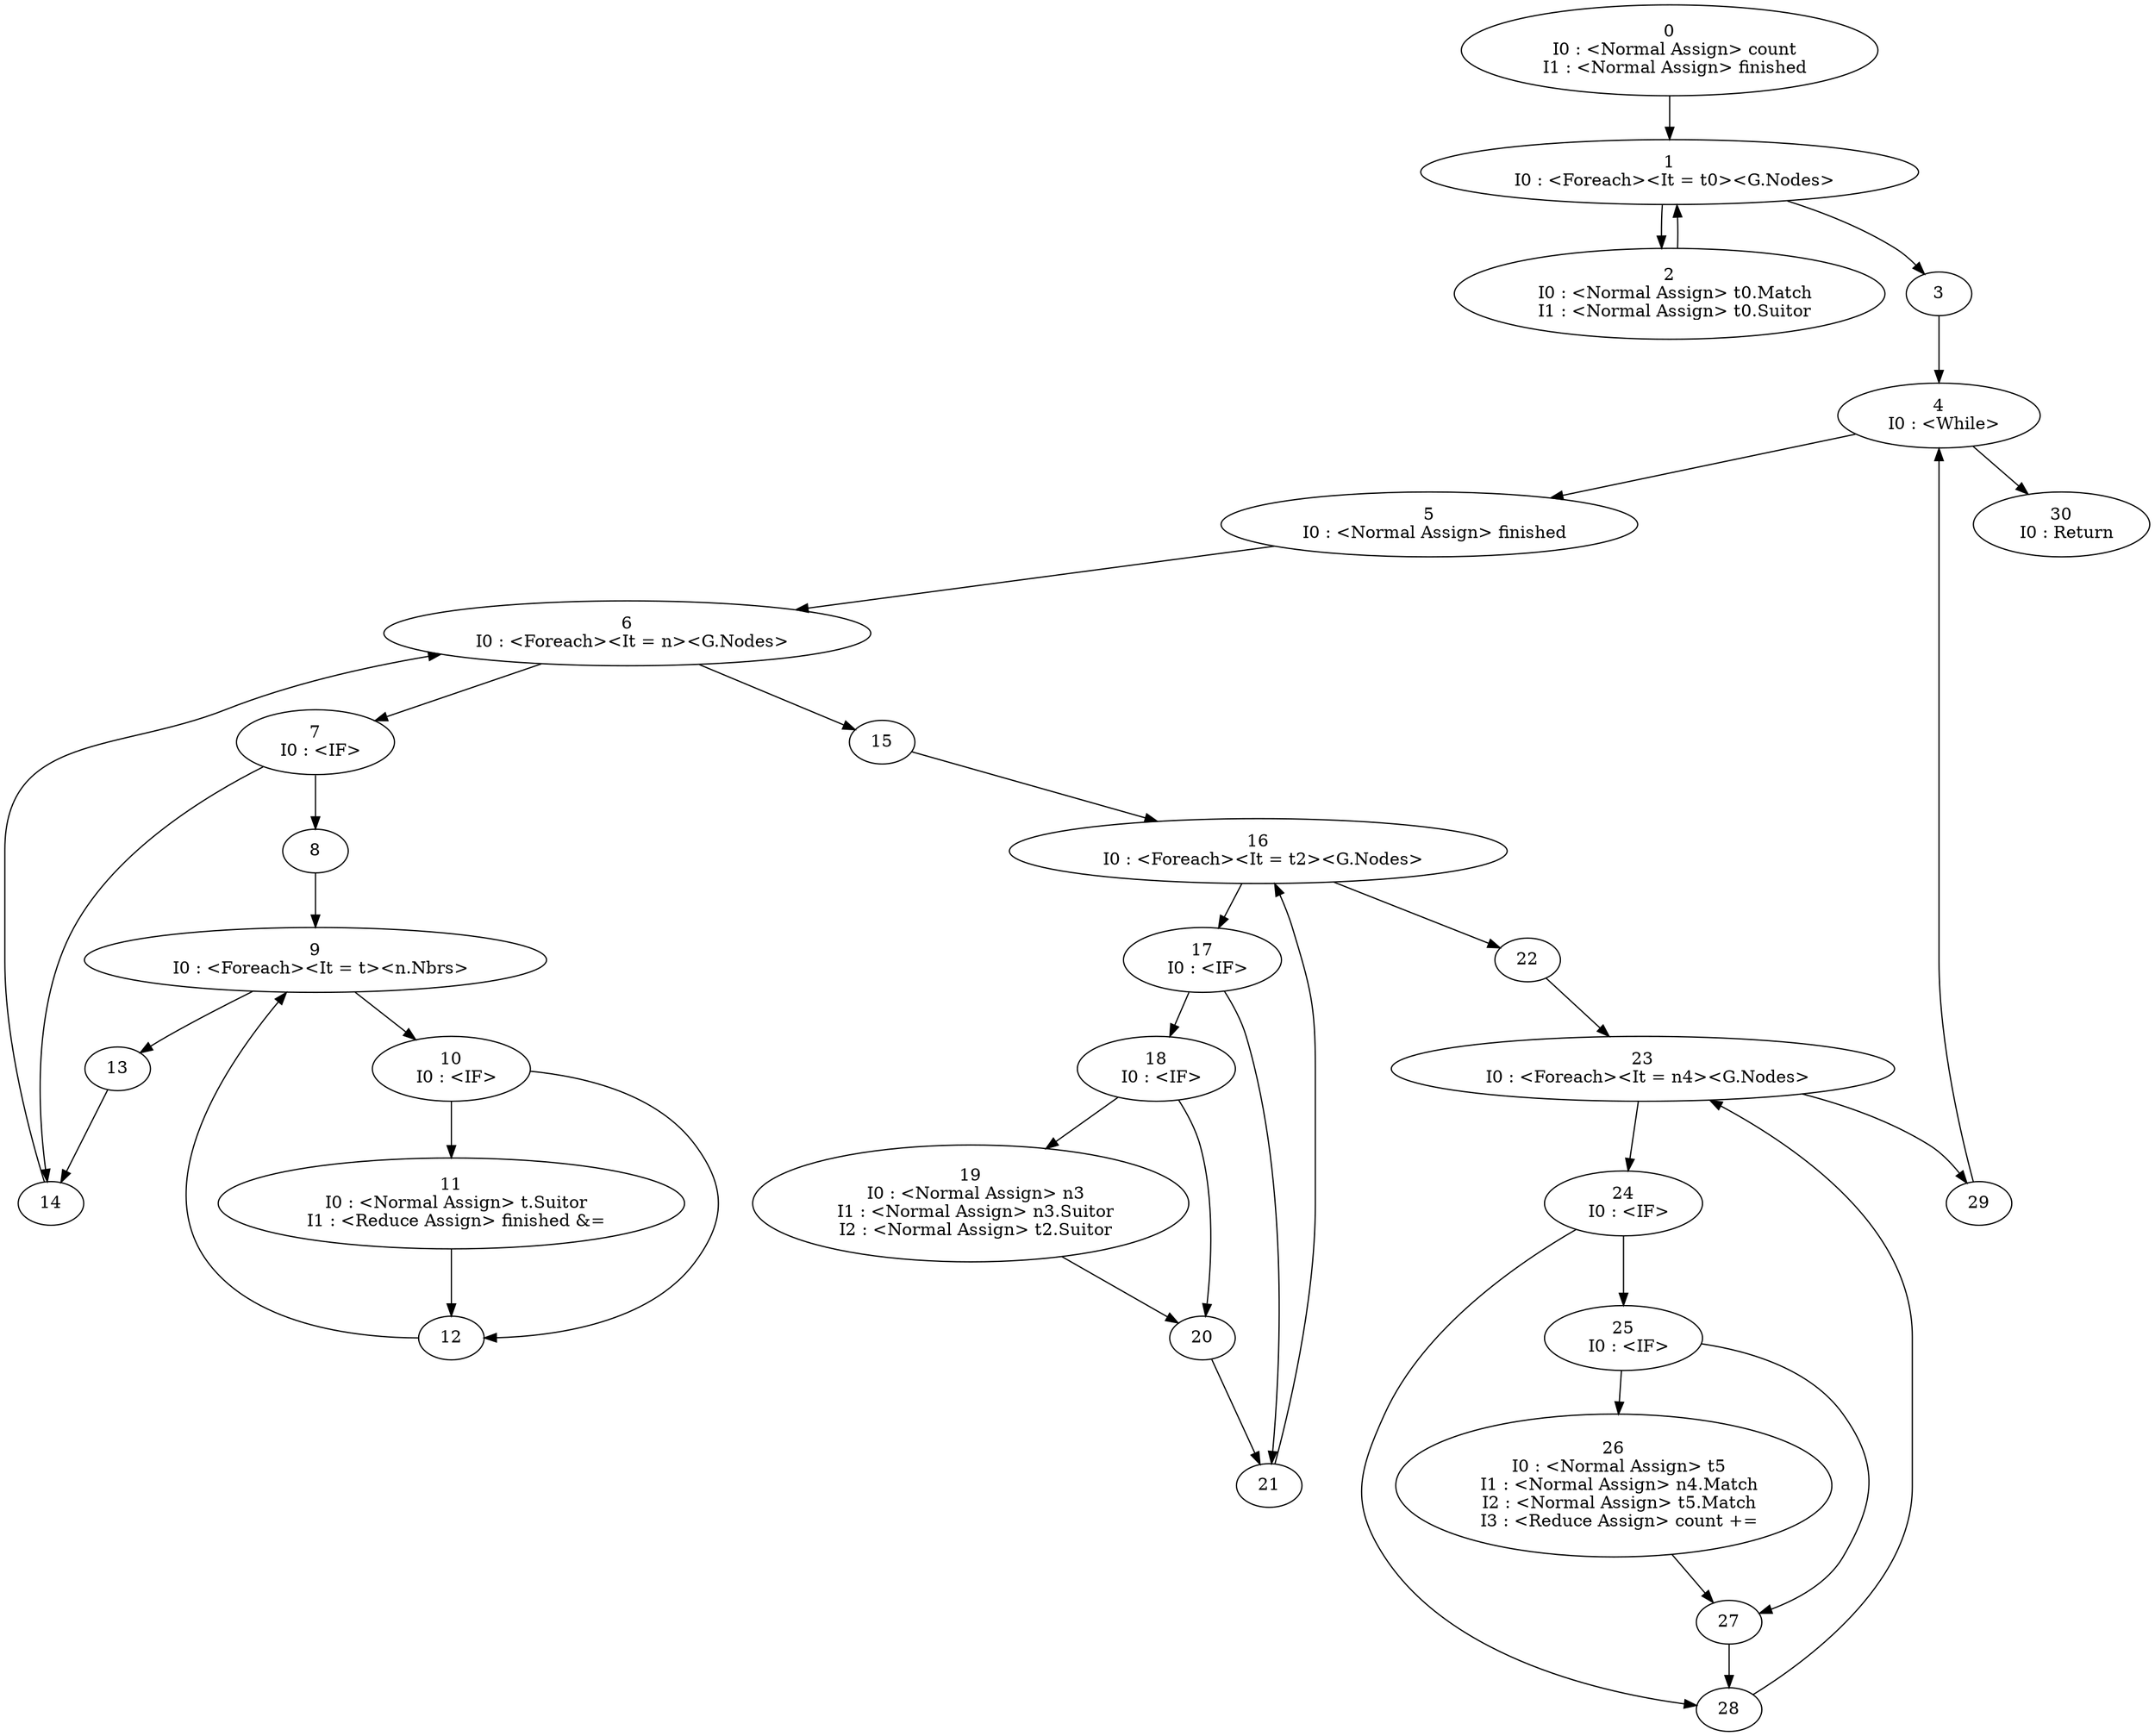 strict digraph cfg {
0 [label = "0\n  I0 : <Normal Assign> count\n  I1 : <Normal Assign> finished"]
0 -> 1
1 [label = "1\n  I0 : <Foreach><It = t0><G.Nodes>"]
1 -> 2
1 -> 3
3 [label = "3"]
3 -> 4
4 [label = "4\n  I0 : <While>"]
4 -> 5
4 -> 30
30 [label = "30\n  I0 : Return"]
5 [label = "5\n  I0 : <Normal Assign> finished"]
5 -> 6
6 [label = "6\n  I0 : <Foreach><It = n><G.Nodes>"]
6 -> 7
6 -> 15
15 [label = "15"]
15 -> 16
16 [label = "16\n  I0 : <Foreach><It = t2><G.Nodes>"]
16 -> 17
16 -> 22
22 [label = "22"]
22 -> 23
23 [label = "23\n  I0 : <Foreach><It = n4><G.Nodes>"]
23 -> 24
23 -> 29
29 [label = "29"]
29 -> 4
24 [label = "24\n  I0 : <IF>"]
24 -> 25
24 -> 28
28 [label = "28"]
28 -> 23
25 [label = "25\n  I0 : <IF>"]
25 -> 26
25 -> 27
27 [label = "27"]
27 -> 28
28 -> 23
26 [label = "26\n  I0 : <Normal Assign> t5\n  I1 : <Normal Assign> n4.Match\n  I2 : <Normal Assign> t5.Match\n  I3 : <Reduce Assign> count +="]
26 -> 27
27 -> 28
28 -> 23
17 [label = "17\n  I0 : <IF>"]
17 -> 18
17 -> 21
21 [label = "21"]
21 -> 16
18 [label = "18\n  I0 : <IF>"]
18 -> 19
18 -> 20
20 [label = "20"]
20 -> 21
21 -> 16
19 [label = "19\n  I0 : <Normal Assign> n3\n  I1 : <Normal Assign> n3.Suitor\n  I2 : <Normal Assign> t2.Suitor"]
19 -> 20
20 -> 21
21 -> 16
7 [label = "7\n  I0 : <IF>"]
7 -> 8
7 -> 14
14 [label = "14"]
14 -> 6
8 [label = "8"]
8 -> 9
9 [label = "9\n  I0 : <Foreach><It = t><n.Nbrs>"]
9 -> 10
9 -> 13
13 [label = "13"]
13 -> 14
14 -> 6
10 [label = "10\n  I0 : <IF>"]
10 -> 11
10 -> 12
12 [label = "12"]
12 -> 9
11 [label = "11\n  I0 : <Normal Assign> t.Suitor\n  I1 : <Reduce Assign> finished &="]
11 -> 12
12 -> 9
2 [label = "2\n  I0 : <Normal Assign> t0.Match\n  I1 : <Normal Assign> t0.Suitor"]
2 -> 1
}

